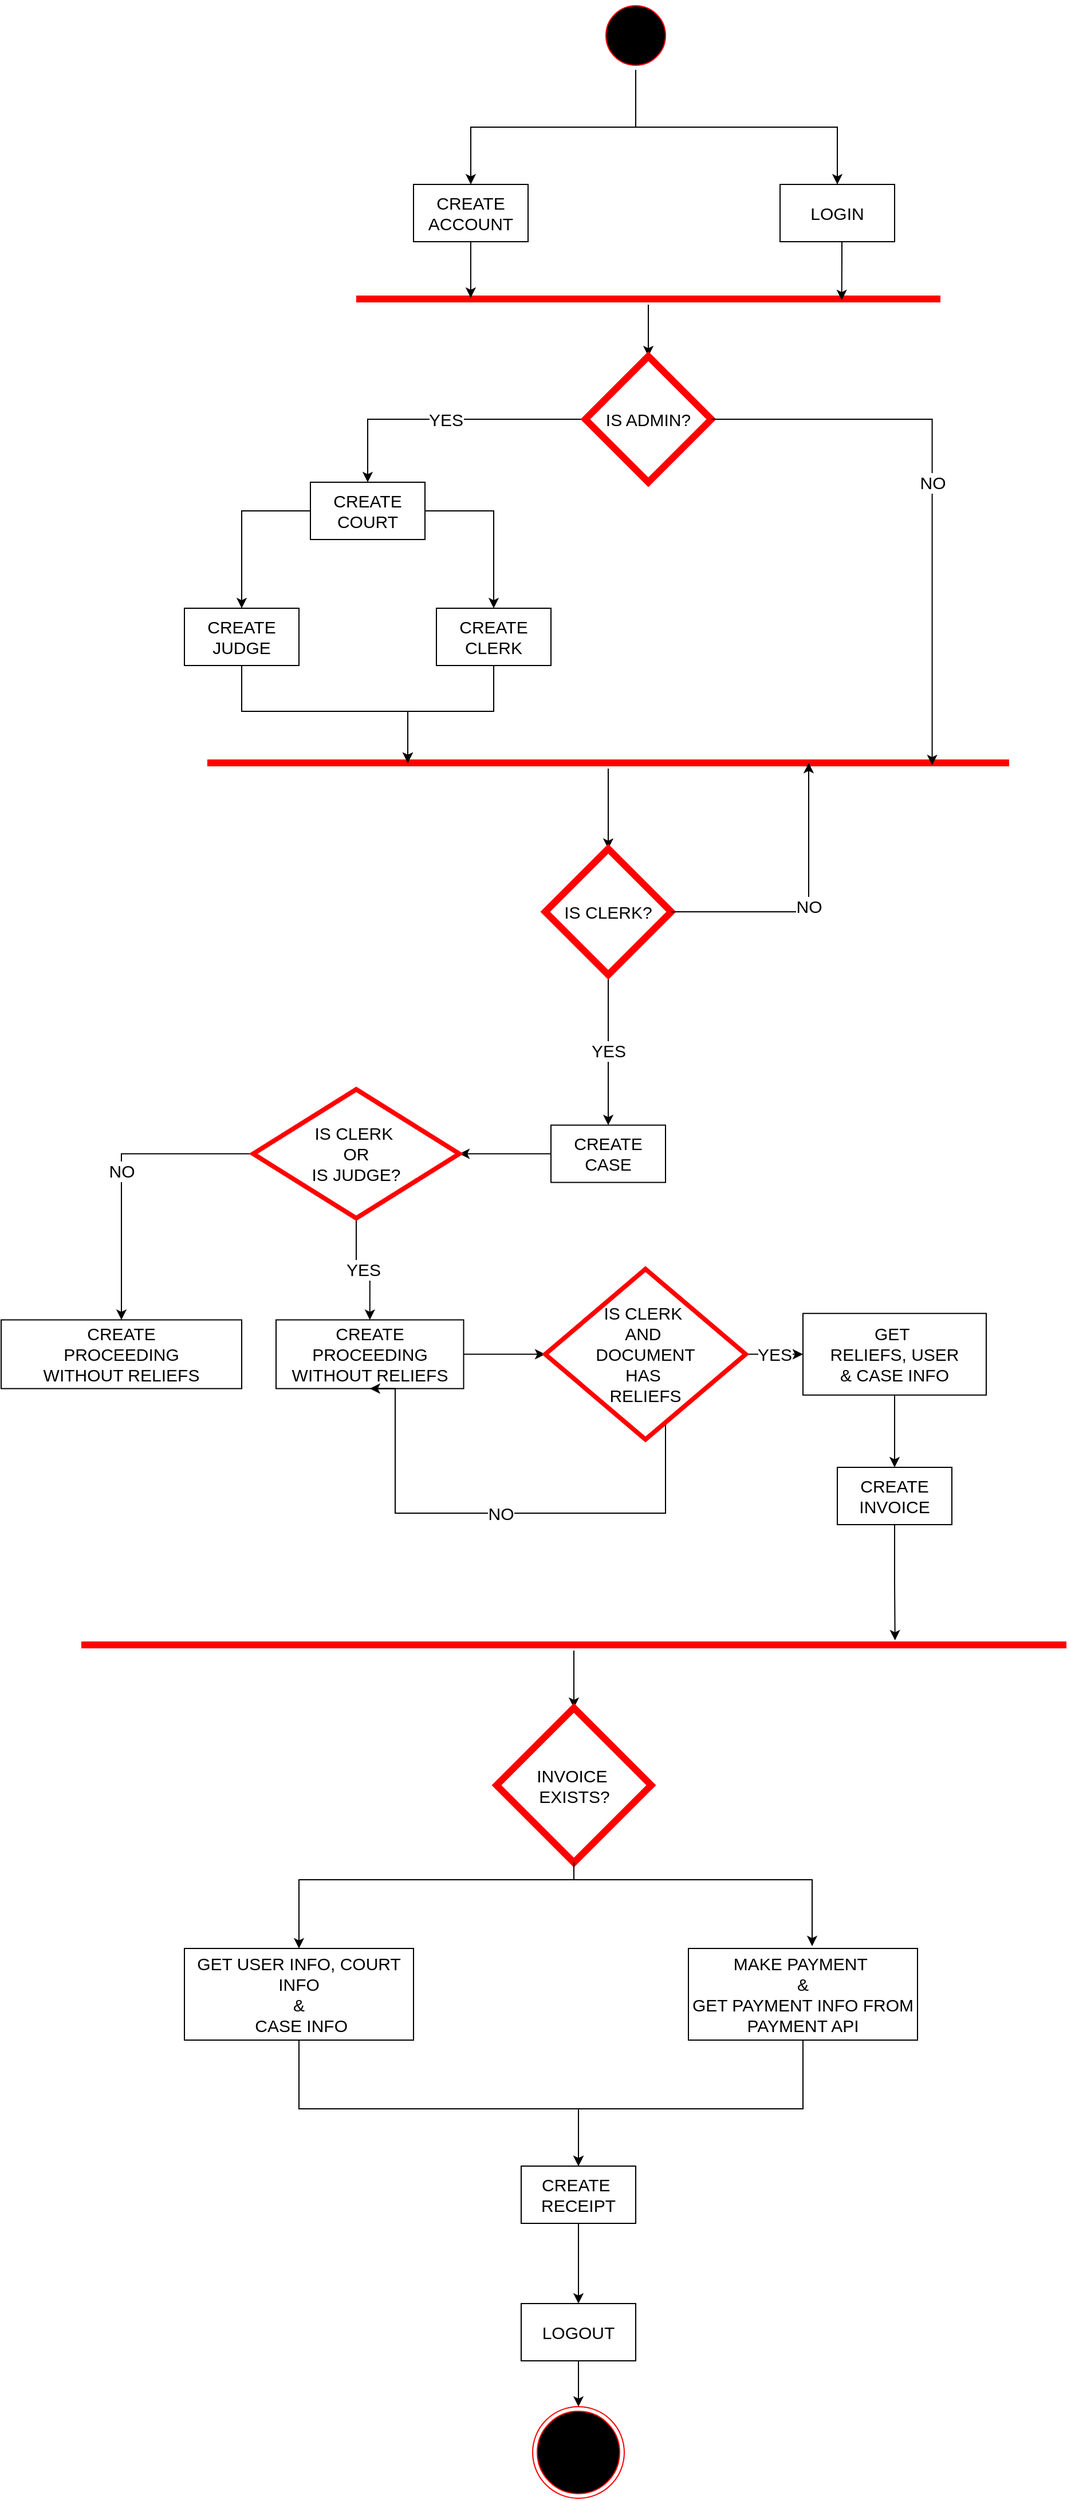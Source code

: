 <mxfile version="24.7.8">
  <diagram name="Page-1" id="ZQd3bcFdXzey4u0Jf-Ez">
    <mxGraphModel dx="2294" dy="2042" grid="1" gridSize="10" guides="1" tooltips="1" connect="1" arrows="1" fold="1" page="1" pageScale="1" pageWidth="827" pageHeight="1169" math="0" shadow="0">
      <root>
        <mxCell id="0" />
        <mxCell id="1" parent="0" />
        <mxCell id="95JhJ_hfXPu5uMupsF9C-6" style="edgeStyle=orthogonalEdgeStyle;rounded=0;orthogonalLoop=1;jettySize=auto;html=1;entryX=0.5;entryY=0;entryDx=0;entryDy=0;fontSize=15;" edge="1" parent="1" source="95JhJ_hfXPu5uMupsF9C-1" target="95JhJ_hfXPu5uMupsF9C-3">
          <mxGeometry relative="1" as="geometry">
            <Array as="points">
              <mxPoint x="414" y="50" />
              <mxPoint x="270" y="50" />
            </Array>
          </mxGeometry>
        </mxCell>
        <mxCell id="95JhJ_hfXPu5uMupsF9C-28" style="edgeStyle=orthogonalEdgeStyle;rounded=0;orthogonalLoop=1;jettySize=auto;html=1;entryX=0.5;entryY=0;entryDx=0;entryDy=0;fontSize=15;" edge="1" parent="1" source="95JhJ_hfXPu5uMupsF9C-1" target="95JhJ_hfXPu5uMupsF9C-4">
          <mxGeometry relative="1" as="geometry">
            <Array as="points">
              <mxPoint x="414" y="50" />
              <mxPoint x="590" y="50" />
            </Array>
          </mxGeometry>
        </mxCell>
        <mxCell id="95JhJ_hfXPu5uMupsF9C-1" value="" style="ellipse;html=1;shape=startState;fillColor=#000000;strokeColor=#ff0000;fontSize=15;" vertex="1" parent="1">
          <mxGeometry x="384" y="-60" width="60" height="60" as="geometry" />
        </mxCell>
        <mxCell id="95JhJ_hfXPu5uMupsF9C-3" value="CREATE&lt;div style=&quot;font-size: 15px;&quot;&gt;ACCOUNT&lt;/div&gt;" style="html=1;dashed=0;whiteSpace=wrap;fontSize=15;" vertex="1" parent="1">
          <mxGeometry x="220" y="100" width="100" height="50" as="geometry" />
        </mxCell>
        <mxCell id="95JhJ_hfXPu5uMupsF9C-4" value="LOGIN" style="html=1;dashed=0;whiteSpace=wrap;fontSize=15;" vertex="1" parent="1">
          <mxGeometry x="540" y="100" width="100" height="50" as="geometry" />
        </mxCell>
        <mxCell id="95JhJ_hfXPu5uMupsF9C-16" style="edgeStyle=orthogonalEdgeStyle;rounded=0;orthogonalLoop=1;jettySize=auto;html=1;fontSize=15;" edge="1" parent="1" source="95JhJ_hfXPu5uMupsF9C-5" target="95JhJ_hfXPu5uMupsF9C-14">
          <mxGeometry relative="1" as="geometry" />
        </mxCell>
        <mxCell id="95JhJ_hfXPu5uMupsF9C-17" style="edgeStyle=orthogonalEdgeStyle;rounded=0;orthogonalLoop=1;jettySize=auto;html=1;fontSize=15;" edge="1" parent="1" source="95JhJ_hfXPu5uMupsF9C-5" target="95JhJ_hfXPu5uMupsF9C-13">
          <mxGeometry relative="1" as="geometry" />
        </mxCell>
        <mxCell id="95JhJ_hfXPu5uMupsF9C-5" value="CREATE&lt;div style=&quot;font-size: 15px;&quot;&gt;COURT&lt;/div&gt;" style="html=1;dashed=0;whiteSpace=wrap;fontSize=15;" vertex="1" parent="1">
          <mxGeometry x="130" y="360" width="100" height="50" as="geometry" />
        </mxCell>
        <mxCell id="95JhJ_hfXPu5uMupsF9C-12" value="" style="edgeStyle=orthogonalEdgeStyle;rounded=0;orthogonalLoop=1;jettySize=auto;html=1;fontSize=15;" edge="1" parent="1" source="95JhJ_hfXPu5uMupsF9C-9" target="95JhJ_hfXPu5uMupsF9C-11">
          <mxGeometry relative="1" as="geometry" />
        </mxCell>
        <mxCell id="95JhJ_hfXPu5uMupsF9C-9" value="" style="shape=line;html=1;strokeWidth=6;strokeColor=#ff0000;fontSize=15;" vertex="1" parent="1">
          <mxGeometry x="170" y="195" width="510" height="10" as="geometry" />
        </mxCell>
        <mxCell id="95JhJ_hfXPu5uMupsF9C-15" value="YES" style="edgeStyle=orthogonalEdgeStyle;rounded=0;orthogonalLoop=1;jettySize=auto;html=1;entryX=0.5;entryY=0;entryDx=0;entryDy=0;fontSize=15;" edge="1" parent="1" source="95JhJ_hfXPu5uMupsF9C-11" target="95JhJ_hfXPu5uMupsF9C-5">
          <mxGeometry relative="1" as="geometry" />
        </mxCell>
        <mxCell id="95JhJ_hfXPu5uMupsF9C-11" value="IS ADMIN?" style="rhombus;whiteSpace=wrap;html=1;strokeColor=#ff0000;strokeWidth=6;fontSize=15;" vertex="1" parent="1">
          <mxGeometry x="370" y="250" width="110" height="110" as="geometry" />
        </mxCell>
        <mxCell id="95JhJ_hfXPu5uMupsF9C-13" value="CREATE&lt;div style=&quot;font-size: 15px;&quot;&gt;CLERK&lt;/div&gt;" style="html=1;dashed=0;whiteSpace=wrap;fontSize=15;" vertex="1" parent="1">
          <mxGeometry x="240" y="470" width="100" height="50" as="geometry" />
        </mxCell>
        <mxCell id="95JhJ_hfXPu5uMupsF9C-14" value="CREATE&lt;div style=&quot;font-size: 15px;&quot;&gt;JUDGE&lt;/div&gt;" style="html=1;dashed=0;whiteSpace=wrap;fontSize=15;" vertex="1" parent="1">
          <mxGeometry x="20" y="470" width="100" height="50" as="geometry" />
        </mxCell>
        <mxCell id="95JhJ_hfXPu5uMupsF9C-31" value="" style="edgeStyle=orthogonalEdgeStyle;rounded=0;orthogonalLoop=1;jettySize=auto;html=1;fontSize=15;" edge="1" parent="1" source="95JhJ_hfXPu5uMupsF9C-18" target="95JhJ_hfXPu5uMupsF9C-30">
          <mxGeometry relative="1" as="geometry" />
        </mxCell>
        <mxCell id="95JhJ_hfXPu5uMupsF9C-18" value="" style="shape=line;html=1;strokeWidth=6;strokeColor=#ff0000;fontSize=15;" vertex="1" parent="1">
          <mxGeometry x="40" y="600" width="700" height="10" as="geometry" />
        </mxCell>
        <mxCell id="95JhJ_hfXPu5uMupsF9C-22" style="edgeStyle=orthogonalEdgeStyle;rounded=0;orthogonalLoop=1;jettySize=auto;html=1;entryX=0.25;entryY=0.5;entryDx=0;entryDy=0;entryPerimeter=0;fontSize=15;" edge="1" parent="1" source="95JhJ_hfXPu5uMupsF9C-14" target="95JhJ_hfXPu5uMupsF9C-18">
          <mxGeometry relative="1" as="geometry" />
        </mxCell>
        <mxCell id="95JhJ_hfXPu5uMupsF9C-24" style="edgeStyle=orthogonalEdgeStyle;rounded=0;orthogonalLoop=1;jettySize=auto;html=1;entryX=0.25;entryY=0.5;entryDx=0;entryDy=0;entryPerimeter=0;fontSize=15;" edge="1" parent="1" source="95JhJ_hfXPu5uMupsF9C-13" target="95JhJ_hfXPu5uMupsF9C-18">
          <mxGeometry relative="1" as="geometry" />
        </mxCell>
        <mxCell id="95JhJ_hfXPu5uMupsF9C-25" style="edgeStyle=orthogonalEdgeStyle;rounded=0;orthogonalLoop=1;jettySize=auto;html=1;entryX=0.196;entryY=0.4;entryDx=0;entryDy=0;entryPerimeter=0;fontSize=15;" edge="1" parent="1" source="95JhJ_hfXPu5uMupsF9C-3" target="95JhJ_hfXPu5uMupsF9C-9">
          <mxGeometry relative="1" as="geometry" />
        </mxCell>
        <mxCell id="95JhJ_hfXPu5uMupsF9C-27" style="edgeStyle=orthogonalEdgeStyle;rounded=0;orthogonalLoop=1;jettySize=auto;html=1;entryX=0.831;entryY=0.6;entryDx=0;entryDy=0;entryPerimeter=0;fontSize=15;" edge="1" parent="1" source="95JhJ_hfXPu5uMupsF9C-4" target="95JhJ_hfXPu5uMupsF9C-9">
          <mxGeometry relative="1" as="geometry">
            <Array as="points">
              <mxPoint x="594" y="160" />
              <mxPoint x="594" y="160" />
            </Array>
          </mxGeometry>
        </mxCell>
        <mxCell id="95JhJ_hfXPu5uMupsF9C-29" value="NO" style="edgeStyle=orthogonalEdgeStyle;rounded=0;orthogonalLoop=1;jettySize=auto;html=1;entryX=0.904;entryY=0.7;entryDx=0;entryDy=0;entryPerimeter=0;fontSize=15;" edge="1" parent="1" source="95JhJ_hfXPu5uMupsF9C-11" target="95JhJ_hfXPu5uMupsF9C-18">
          <mxGeometry relative="1" as="geometry">
            <Array as="points">
              <mxPoint x="673" y="305" />
            </Array>
          </mxGeometry>
        </mxCell>
        <mxCell id="95JhJ_hfXPu5uMupsF9C-34" value="YES" style="edgeStyle=orthogonalEdgeStyle;rounded=0;orthogonalLoop=1;jettySize=auto;html=1;fontSize=15;" edge="1" parent="1" source="95JhJ_hfXPu5uMupsF9C-30" target="95JhJ_hfXPu5uMupsF9C-33">
          <mxGeometry relative="1" as="geometry" />
        </mxCell>
        <mxCell id="95JhJ_hfXPu5uMupsF9C-30" value="IS CLERK?" style="rhombus;whiteSpace=wrap;html=1;strokeColor=#ff0000;strokeWidth=6;fontSize=15;" vertex="1" parent="1">
          <mxGeometry x="335" y="680" width="110" height="110" as="geometry" />
        </mxCell>
        <mxCell id="95JhJ_hfXPu5uMupsF9C-32" value="CREATE INVOICE" style="html=1;dashed=0;whiteSpace=wrap;fontSize=15;" vertex="1" parent="1">
          <mxGeometry x="590" y="1220" width="100" height="50" as="geometry" />
        </mxCell>
        <mxCell id="95JhJ_hfXPu5uMupsF9C-37" value="" style="edgeStyle=orthogonalEdgeStyle;rounded=0;orthogonalLoop=1;jettySize=auto;html=1;fontSize=15;" edge="1" parent="1" source="95JhJ_hfXPu5uMupsF9C-33" target="95JhJ_hfXPu5uMupsF9C-36">
          <mxGeometry relative="1" as="geometry" />
        </mxCell>
        <mxCell id="95JhJ_hfXPu5uMupsF9C-33" value="CREATE&lt;div style=&quot;font-size: 15px;&quot;&gt;CASE&lt;/div&gt;" style="html=1;dashed=0;whiteSpace=wrap;fontSize=15;" vertex="1" parent="1">
          <mxGeometry x="340" y="921.25" width="100" height="50" as="geometry" />
        </mxCell>
        <mxCell id="95JhJ_hfXPu5uMupsF9C-35" value="CREATE&lt;div style=&quot;font-size: 15px;&quot;&gt;PROCEEDING&lt;/div&gt;&lt;div style=&quot;font-size: 15px;&quot;&gt;WITHOUT RELIEFS&lt;/div&gt;" style="html=1;dashed=0;whiteSpace=wrap;fontSize=15;" vertex="1" parent="1">
          <mxGeometry x="-140" y="1091.25" width="210" height="60" as="geometry" />
        </mxCell>
        <mxCell id="95JhJ_hfXPu5uMupsF9C-38" value="NO" style="edgeStyle=orthogonalEdgeStyle;rounded=0;orthogonalLoop=1;jettySize=auto;html=1;entryX=0.5;entryY=0;entryDx=0;entryDy=0;fontSize=15;" edge="1" parent="1" source="95JhJ_hfXPu5uMupsF9C-36" target="95JhJ_hfXPu5uMupsF9C-35">
          <mxGeometry relative="1" as="geometry" />
        </mxCell>
        <mxCell id="95JhJ_hfXPu5uMupsF9C-40" value="YES" style="edgeStyle=orthogonalEdgeStyle;rounded=0;orthogonalLoop=1;jettySize=auto;html=1;entryX=0.5;entryY=0;entryDx=0;entryDy=0;fontSize=15;" edge="1" parent="1" source="95JhJ_hfXPu5uMupsF9C-36" target="95JhJ_hfXPu5uMupsF9C-39">
          <mxGeometry relative="1" as="geometry" />
        </mxCell>
        <mxCell id="95JhJ_hfXPu5uMupsF9C-36" value="IS CLERK&amp;nbsp;&lt;div style=&quot;font-size: 15px;&quot;&gt;OR&lt;/div&gt;&lt;div style=&quot;font-size: 15px;&quot;&gt;IS JUDGE?&lt;/div&gt;" style="rhombus;whiteSpace=wrap;html=1;dashed=0;strokeColor=#ff0000;strokeWidth=4;fontSize=15;" vertex="1" parent="1">
          <mxGeometry x="80" y="890" width="180" height="112.5" as="geometry" />
        </mxCell>
        <mxCell id="95JhJ_hfXPu5uMupsF9C-53" style="edgeStyle=orthogonalEdgeStyle;rounded=0;orthogonalLoop=1;jettySize=auto;html=1;entryX=0;entryY=0.5;entryDx=0;entryDy=0;fontSize=15;" edge="1" parent="1" source="95JhJ_hfXPu5uMupsF9C-39" target="95JhJ_hfXPu5uMupsF9C-52">
          <mxGeometry relative="1" as="geometry" />
        </mxCell>
        <mxCell id="95JhJ_hfXPu5uMupsF9C-39" value="CREATE&lt;div style=&quot;font-size: 15px;&quot;&gt;PROCEEDING&lt;/div&gt;&lt;div style=&quot;font-size: 15px;&quot;&gt;WITHOUT RELIEFS&lt;/div&gt;" style="html=1;dashed=0;whiteSpace=wrap;fontSize=15;" vertex="1" parent="1">
          <mxGeometry x="100" y="1091.25" width="163.75" height="60" as="geometry" />
        </mxCell>
        <mxCell id="95JhJ_hfXPu5uMupsF9C-41" value="NO" style="edgeStyle=orthogonalEdgeStyle;rounded=0;orthogonalLoop=1;jettySize=auto;html=1;entryX=0.75;entryY=0.5;entryDx=0;entryDy=0;entryPerimeter=0;fontSize=15;" edge="1" parent="1" source="95JhJ_hfXPu5uMupsF9C-30" target="95JhJ_hfXPu5uMupsF9C-18">
          <mxGeometry relative="1" as="geometry">
            <Array as="points">
              <mxPoint x="565" y="735" />
            </Array>
          </mxGeometry>
        </mxCell>
        <mxCell id="95JhJ_hfXPu5uMupsF9C-55" value="YES" style="edgeStyle=orthogonalEdgeStyle;rounded=0;orthogonalLoop=1;jettySize=auto;html=1;fontSize=15;" edge="1" parent="1" source="95JhJ_hfXPu5uMupsF9C-52" target="95JhJ_hfXPu5uMupsF9C-54">
          <mxGeometry relative="1" as="geometry" />
        </mxCell>
        <mxCell id="95JhJ_hfXPu5uMupsF9C-57" value="NO" style="edgeStyle=orthogonalEdgeStyle;rounded=0;orthogonalLoop=1;jettySize=auto;html=1;entryX=0.5;entryY=1;entryDx=0;entryDy=0;fontSize=15;" edge="1" parent="1" source="95JhJ_hfXPu5uMupsF9C-52" target="95JhJ_hfXPu5uMupsF9C-39">
          <mxGeometry relative="1" as="geometry">
            <Array as="points">
              <mxPoint x="440" y="1260" />
              <mxPoint x="204" y="1260" />
            </Array>
          </mxGeometry>
        </mxCell>
        <mxCell id="95JhJ_hfXPu5uMupsF9C-52" value="IS CLERK&amp;nbsp;&lt;div style=&quot;font-size: 15px;&quot;&gt;AND&amp;nbsp;&lt;/div&gt;&lt;div style=&quot;font-size: 15px;&quot;&gt;DOCUMENT&lt;/div&gt;&lt;div style=&quot;font-size: 15px;&quot;&gt;HAS&amp;nbsp;&lt;/div&gt;&lt;div style=&quot;font-size: 15px;&quot;&gt;RELIEFS&lt;/div&gt;" style="rhombus;whiteSpace=wrap;html=1;dashed=0;strokeColor=#ff0000;strokeWidth=4;fontSize=15;" vertex="1" parent="1">
          <mxGeometry x="335" y="1046.88" width="175" height="148.75" as="geometry" />
        </mxCell>
        <mxCell id="95JhJ_hfXPu5uMupsF9C-56" style="edgeStyle=orthogonalEdgeStyle;rounded=0;orthogonalLoop=1;jettySize=auto;html=1;entryX=0.5;entryY=0;entryDx=0;entryDy=0;fontSize=15;" edge="1" parent="1" source="95JhJ_hfXPu5uMupsF9C-54" target="95JhJ_hfXPu5uMupsF9C-32">
          <mxGeometry relative="1" as="geometry" />
        </mxCell>
        <mxCell id="95JhJ_hfXPu5uMupsF9C-54" value="GET&amp;nbsp;&lt;div style=&quot;font-size: 15px;&quot;&gt;RELIEFS, USER&lt;/div&gt;&lt;div style=&quot;font-size: 15px;&quot;&gt;&amp;amp; CASE INFO&lt;/div&gt;" style="html=1;dashed=0;whiteSpace=wrap;fontSize=15;" vertex="1" parent="1">
          <mxGeometry x="560" y="1085.63" width="160" height="71.25" as="geometry" />
        </mxCell>
        <mxCell id="95JhJ_hfXPu5uMupsF9C-65" value="" style="edgeStyle=orthogonalEdgeStyle;rounded=0;orthogonalLoop=1;jettySize=auto;html=1;fontSize=15;" edge="1" parent="1" source="95JhJ_hfXPu5uMupsF9C-60" target="95JhJ_hfXPu5uMupsF9C-64">
          <mxGeometry relative="1" as="geometry" />
        </mxCell>
        <mxCell id="95JhJ_hfXPu5uMupsF9C-60" value="" style="shape=line;html=1;strokeWidth=6;strokeColor=#ff0000;fontSize=15;" vertex="1" parent="1">
          <mxGeometry x="-70" y="1370" width="860" height="10" as="geometry" />
        </mxCell>
        <mxCell id="95JhJ_hfXPu5uMupsF9C-63" style="edgeStyle=orthogonalEdgeStyle;rounded=0;orthogonalLoop=1;jettySize=auto;html=1;entryX=0.826;entryY=0.1;entryDx=0;entryDy=0;entryPerimeter=0;fontSize=15;" edge="1" parent="1" source="95JhJ_hfXPu5uMupsF9C-32" target="95JhJ_hfXPu5uMupsF9C-60">
          <mxGeometry relative="1" as="geometry" />
        </mxCell>
        <mxCell id="95JhJ_hfXPu5uMupsF9C-68" style="edgeStyle=orthogonalEdgeStyle;rounded=0;orthogonalLoop=1;jettySize=auto;html=1;fontSize=15;" edge="1" parent="1" source="95JhJ_hfXPu5uMupsF9C-64" target="95JhJ_hfXPu5uMupsF9C-66">
          <mxGeometry relative="1" as="geometry">
            <Array as="points">
              <mxPoint x="360" y="1580" />
              <mxPoint x="120" y="1580" />
            </Array>
          </mxGeometry>
        </mxCell>
        <mxCell id="95JhJ_hfXPu5uMupsF9C-64" value="INVOICE&amp;nbsp;&lt;div style=&quot;font-size: 15px;&quot;&gt;EXISTS?&lt;/div&gt;" style="rhombus;whiteSpace=wrap;html=1;strokeColor=#ff0000;strokeWidth=6;fontSize=15;" vertex="1" parent="1">
          <mxGeometry x="292.5" y="1430" width="135" height="135" as="geometry" />
        </mxCell>
        <mxCell id="95JhJ_hfXPu5uMupsF9C-73" style="edgeStyle=orthogonalEdgeStyle;rounded=0;orthogonalLoop=1;jettySize=auto;html=1;fontSize=15;" edge="1" parent="1" source="95JhJ_hfXPu5uMupsF9C-66" target="95JhJ_hfXPu5uMupsF9C-70">
          <mxGeometry relative="1" as="geometry">
            <Array as="points">
              <mxPoint x="120" y="1780" />
              <mxPoint x="364" y="1780" />
            </Array>
          </mxGeometry>
        </mxCell>
        <mxCell id="95JhJ_hfXPu5uMupsF9C-66" value="GET USER INFO, COURT INFO&lt;div style=&quot;font-size: 15px;&quot;&gt;&amp;amp;&lt;br style=&quot;font-size: 15px;&quot;&gt;&lt;div style=&quot;font-size: 15px;&quot;&gt;&amp;nbsp;CASE INFO&lt;/div&gt;&lt;/div&gt;" style="html=1;dashed=0;whiteSpace=wrap;fontSize=15;" vertex="1" parent="1">
          <mxGeometry x="20" y="1640" width="200" height="80" as="geometry" />
        </mxCell>
        <mxCell id="95JhJ_hfXPu5uMupsF9C-72" style="edgeStyle=orthogonalEdgeStyle;rounded=0;orthogonalLoop=1;jettySize=auto;html=1;entryX=0.5;entryY=0;entryDx=0;entryDy=0;fontSize=15;" edge="1" parent="1" source="95JhJ_hfXPu5uMupsF9C-67" target="95JhJ_hfXPu5uMupsF9C-70">
          <mxGeometry relative="1" as="geometry">
            <Array as="points">
              <mxPoint x="560" y="1780" />
              <mxPoint x="364" y="1780" />
            </Array>
          </mxGeometry>
        </mxCell>
        <mxCell id="95JhJ_hfXPu5uMupsF9C-67" value="MAKE PAYMENT&amp;nbsp;&lt;div style=&quot;font-size: 15px;&quot;&gt;&amp;amp;&lt;/div&gt;&lt;div style=&quot;font-size: 15px;&quot;&gt;GET PAYMENT INFO FROM PAYMENT API&lt;/div&gt;" style="html=1;dashed=0;whiteSpace=wrap;fontSize=15;" vertex="1" parent="1">
          <mxGeometry x="460" y="1640" width="200" height="80" as="geometry" />
        </mxCell>
        <mxCell id="95JhJ_hfXPu5uMupsF9C-69" style="edgeStyle=orthogonalEdgeStyle;rounded=0;orthogonalLoop=1;jettySize=auto;html=1;entryX=0.54;entryY=-0.025;entryDx=0;entryDy=0;entryPerimeter=0;fontSize=15;" edge="1" parent="1" source="95JhJ_hfXPu5uMupsF9C-64" target="95JhJ_hfXPu5uMupsF9C-67">
          <mxGeometry relative="1" as="geometry">
            <Array as="points">
              <mxPoint x="360" y="1580" />
              <mxPoint x="568" y="1580" />
            </Array>
          </mxGeometry>
        </mxCell>
        <mxCell id="95JhJ_hfXPu5uMupsF9C-76" style="edgeStyle=orthogonalEdgeStyle;rounded=0;orthogonalLoop=1;jettySize=auto;html=1;entryX=0.5;entryY=0;entryDx=0;entryDy=0;fontSize=15;" edge="1" parent="1" source="95JhJ_hfXPu5uMupsF9C-70" target="95JhJ_hfXPu5uMupsF9C-75">
          <mxGeometry relative="1" as="geometry" />
        </mxCell>
        <mxCell id="95JhJ_hfXPu5uMupsF9C-70" value="CREATE&amp;nbsp;&lt;div style=&quot;font-size: 15px;&quot;&gt;RECEIPT&lt;/div&gt;" style="html=1;dashed=0;whiteSpace=wrap;fontSize=15;" vertex="1" parent="1">
          <mxGeometry x="314" y="1830" width="100" height="50" as="geometry" />
        </mxCell>
        <mxCell id="95JhJ_hfXPu5uMupsF9C-74" value="" style="ellipse;html=1;shape=endState;fillColor=#000000;strokeColor=#ff0000;fontSize=15;" vertex="1" parent="1">
          <mxGeometry x="324" y="2040" width="80" height="80" as="geometry" />
        </mxCell>
        <mxCell id="95JhJ_hfXPu5uMupsF9C-77" style="edgeStyle=orthogonalEdgeStyle;rounded=0;orthogonalLoop=1;jettySize=auto;html=1;entryX=0.5;entryY=0;entryDx=0;entryDy=0;fontSize=15;" edge="1" parent="1" source="95JhJ_hfXPu5uMupsF9C-75" target="95JhJ_hfXPu5uMupsF9C-74">
          <mxGeometry relative="1" as="geometry" />
        </mxCell>
        <mxCell id="95JhJ_hfXPu5uMupsF9C-75" value="LOGOUT" style="html=1;dashed=0;whiteSpace=wrap;fontSize=15;" vertex="1" parent="1">
          <mxGeometry x="314" y="1950" width="100" height="50" as="geometry" />
        </mxCell>
      </root>
    </mxGraphModel>
  </diagram>
</mxfile>
